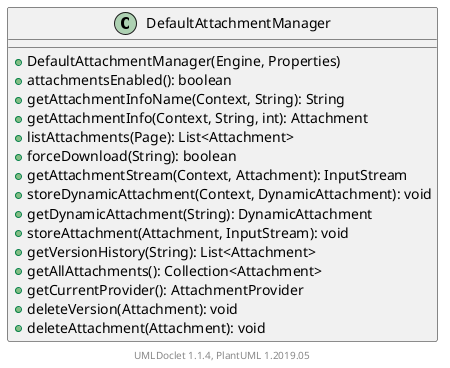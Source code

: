 @startuml

    class DefaultAttachmentManager [[DefaultAttachmentManager.html]] {
        +DefaultAttachmentManager(Engine, Properties)
        +attachmentsEnabled(): boolean
        +getAttachmentInfoName(Context, String): String
        +getAttachmentInfo(Context, String, int): Attachment
        +listAttachments(Page): List<Attachment>
        +forceDownload(String): boolean
        +getAttachmentStream(Context, Attachment): InputStream
        +storeDynamicAttachment(Context, DynamicAttachment): void
        +getDynamicAttachment(String): DynamicAttachment
        +storeAttachment(Attachment, InputStream): void
        +getVersionHistory(String): List<Attachment>
        +getAllAttachments(): Collection<Attachment>
        +getCurrentProvider(): AttachmentProvider
        +deleteVersion(Attachment): void
        +deleteAttachment(Attachment): void
    }


    center footer UMLDoclet 1.1.4, PlantUML 1.2019.05
@enduml
